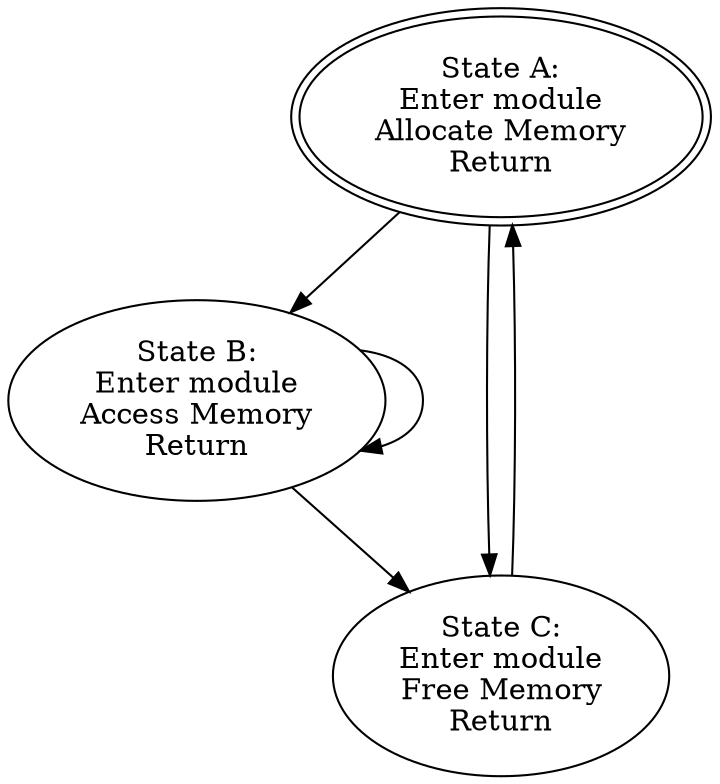 digraph state {

    nodeA[label = "State A:\nEnter module\nAllocate Memory\nReturn",peripheries=2];
    nodeB[label = "State B:\nEnter module\nAccess Memory\nReturn"];
    nodeC[label = "State C:\nEnter module\nFree Memory\rReturn"];

    nodeA -> nodeB;
    nodeA -> nodeC;
    nodeB -> nodeB;
    nodeB -> nodeC;
    nodeC -> nodeA;
}

